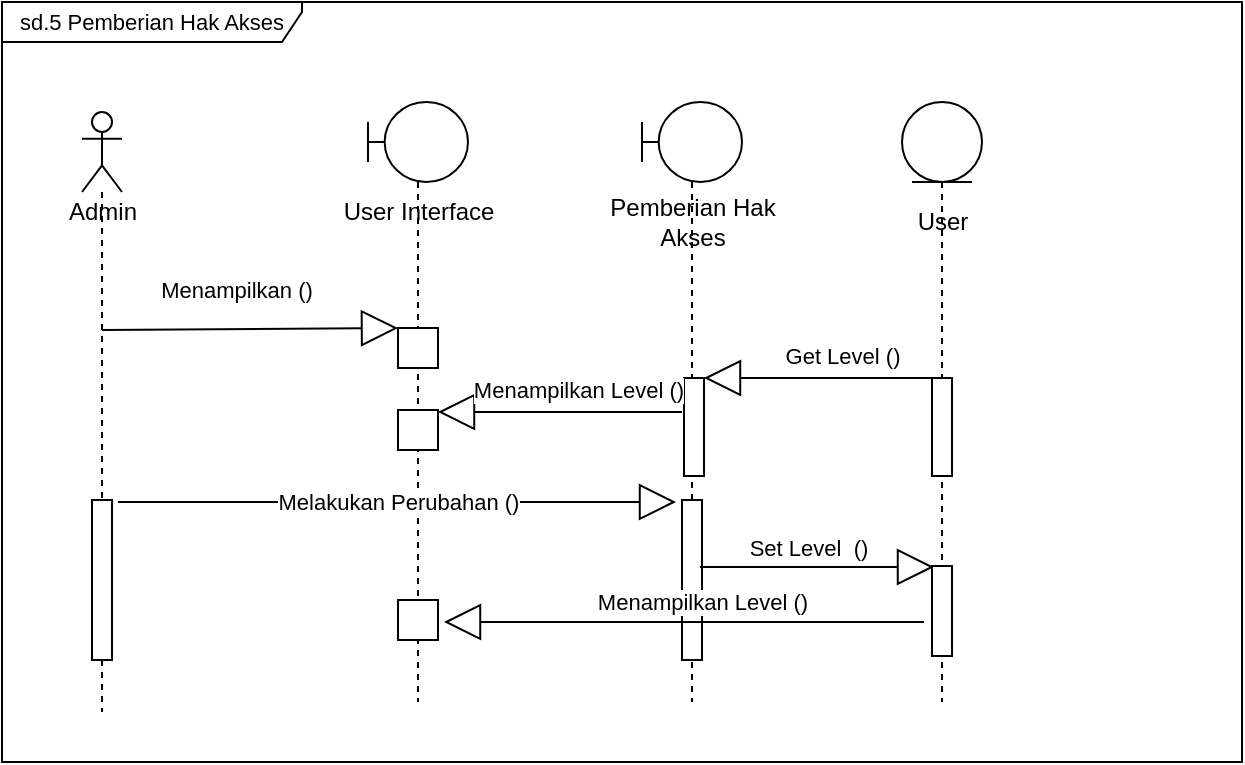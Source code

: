<mxfile version="21.3.7" type="github">
  <diagram name="Page-1" id="2YBvvXClWsGukQMizWep">
    <mxGraphModel dx="794" dy="374" grid="1" gridSize="10" guides="1" tooltips="1" connect="1" arrows="1" fold="1" page="1" pageScale="1" pageWidth="850" pageHeight="1100" math="0" shadow="0">
      <root>
        <mxCell id="0" />
        <mxCell id="1" parent="0" />
        <mxCell id="KBNsd-catB0haCi5iXZL-8" value="" style="shape=umlLifeline;perimeter=lifelinePerimeter;whiteSpace=wrap;html=1;container=1;dropTarget=0;collapsible=0;recursiveResize=0;outlineConnect=0;portConstraint=eastwest;newEdgeStyle={&quot;edgeStyle&quot;:&quot;elbowEdgeStyle&quot;,&quot;elbow&quot;:&quot;vertical&quot;,&quot;curved&quot;:0,&quot;rounded&quot;:0};participant=umlEntity;" vertex="1" parent="1">
          <mxGeometry x="460" y="120" width="40" height="300" as="geometry" />
        </mxCell>
        <mxCell id="KBNsd-catB0haCi5iXZL-36" value="" style="html=1;points=[];perimeter=orthogonalPerimeter;outlineConnect=0;targetShapes=umlLifeline;portConstraint=eastwest;newEdgeStyle={&quot;edgeStyle&quot;:&quot;elbowEdgeStyle&quot;,&quot;elbow&quot;:&quot;vertical&quot;,&quot;curved&quot;:0,&quot;rounded&quot;:0};" vertex="1" parent="KBNsd-catB0haCi5iXZL-8">
          <mxGeometry x="15" y="138" width="10" height="49" as="geometry" />
        </mxCell>
        <mxCell id="KBNsd-catB0haCi5iXZL-9" value="" style="shape=umlLifeline;perimeter=lifelinePerimeter;whiteSpace=wrap;html=1;container=1;dropTarget=0;collapsible=0;recursiveResize=0;outlineConnect=0;portConstraint=eastwest;newEdgeStyle={&quot;edgeStyle&quot;:&quot;elbowEdgeStyle&quot;,&quot;elbow&quot;:&quot;vertical&quot;,&quot;curved&quot;:0,&quot;rounded&quot;:0};participant=umlBoundary;" vertex="1" parent="1">
          <mxGeometry x="193" y="120" width="50" height="300" as="geometry" />
        </mxCell>
        <mxCell id="KBNsd-catB0haCi5iXZL-10" value="" style="shape=umlLifeline;perimeter=lifelinePerimeter;whiteSpace=wrap;html=1;container=1;dropTarget=0;collapsible=0;recursiveResize=0;outlineConnect=0;portConstraint=eastwest;newEdgeStyle={&quot;edgeStyle&quot;:&quot;elbowEdgeStyle&quot;,&quot;elbow&quot;:&quot;vertical&quot;,&quot;curved&quot;:0,&quot;rounded&quot;:0};participant=umlBoundary;" vertex="1" parent="1">
          <mxGeometry x="330" y="120" width="50" height="300" as="geometry" />
        </mxCell>
        <mxCell id="KBNsd-catB0haCi5iXZL-33" value="" style="html=1;points=[];perimeter=orthogonalPerimeter;outlineConnect=0;targetShapes=umlLifeline;portConstraint=eastwest;newEdgeStyle={&quot;edgeStyle&quot;:&quot;elbowEdgeStyle&quot;,&quot;elbow&quot;:&quot;vertical&quot;,&quot;curved&quot;:0,&quot;rounded&quot;:0};" vertex="1" parent="KBNsd-catB0haCi5iXZL-10">
          <mxGeometry x="21" y="138" width="10" height="49" as="geometry" />
        </mxCell>
        <mxCell id="KBNsd-catB0haCi5iXZL-38" value="" style="html=1;points=[];perimeter=orthogonalPerimeter;outlineConnect=0;targetShapes=umlLifeline;portConstraint=eastwest;newEdgeStyle={&quot;edgeStyle&quot;:&quot;elbowEdgeStyle&quot;,&quot;elbow&quot;:&quot;vertical&quot;,&quot;curved&quot;:0,&quot;rounded&quot;:0};" vertex="1" parent="KBNsd-catB0haCi5iXZL-10">
          <mxGeometry x="20" y="199" width="10" height="80" as="geometry" />
        </mxCell>
        <mxCell id="KBNsd-catB0haCi5iXZL-11" value="" style="shape=umlLifeline;perimeter=lifelinePerimeter;whiteSpace=wrap;html=1;container=1;dropTarget=0;collapsible=0;recursiveResize=0;outlineConnect=0;portConstraint=eastwest;newEdgeStyle={&quot;edgeStyle&quot;:&quot;elbowEdgeStyle&quot;,&quot;elbow&quot;:&quot;vertical&quot;,&quot;curved&quot;:0,&quot;rounded&quot;:0};participant=umlActor;" vertex="1" parent="1">
          <mxGeometry x="50" y="125" width="20" height="300" as="geometry" />
        </mxCell>
        <mxCell id="KBNsd-catB0haCi5iXZL-35" value="" style="html=1;points=[];perimeter=orthogonalPerimeter;outlineConnect=0;targetShapes=umlLifeline;portConstraint=eastwest;newEdgeStyle={&quot;edgeStyle&quot;:&quot;elbowEdgeStyle&quot;,&quot;elbow&quot;:&quot;vertical&quot;,&quot;curved&quot;:0,&quot;rounded&quot;:0};" vertex="1" parent="KBNsd-catB0haCi5iXZL-11">
          <mxGeometry x="5" y="194" width="10" height="80" as="geometry" />
        </mxCell>
        <mxCell id="KBNsd-catB0haCi5iXZL-15" value="Menampilkan ()" style="endArrow=block;endSize=16;endFill=0;html=1;rounded=0;entryX=0;entryY=0;entryDx=0;entryDy=0;" edge="1" parent="1" target="KBNsd-catB0haCi5iXZL-32">
          <mxGeometry x="-0.085" y="20" width="160" relative="1" as="geometry">
            <mxPoint x="60" y="234" as="sourcePoint" />
            <mxPoint x="213" y="234" as="targetPoint" />
            <mxPoint as="offset" />
          </mxGeometry>
        </mxCell>
        <mxCell id="KBNsd-catB0haCi5iXZL-16" value="Get Level ()" style="endArrow=block;endSize=16;endFill=0;html=1;rounded=0;" edge="1" parent="1">
          <mxGeometry x="-0.16" y="-11" width="160" relative="1" as="geometry">
            <mxPoint x="480" y="258" as="sourcePoint" />
            <mxPoint x="361" y="258" as="targetPoint" />
            <mxPoint as="offset" />
          </mxGeometry>
        </mxCell>
        <mxCell id="KBNsd-catB0haCi5iXZL-20" value="Menampilkan Level ()" style="endArrow=block;endSize=16;endFill=0;html=1;rounded=0;" edge="1" parent="1">
          <mxGeometry x="-0.151" y="-11" width="160" relative="1" as="geometry">
            <mxPoint x="350" y="275" as="sourcePoint" />
            <mxPoint x="228" y="275" as="targetPoint" />
            <mxPoint as="offset" />
          </mxGeometry>
        </mxCell>
        <mxCell id="KBNsd-catB0haCi5iXZL-21" value="" style="html=1;whiteSpace=wrap;" vertex="1" parent="1">
          <mxGeometry x="208" y="369" width="20" height="20" as="geometry" />
        </mxCell>
        <mxCell id="KBNsd-catB0haCi5iXZL-23" value="Set Level&amp;nbsp; ()" style="endArrow=block;endSize=16;endFill=0;html=1;rounded=0;" edge="1" parent="1">
          <mxGeometry x="-0.089" y="10" width="160" relative="1" as="geometry">
            <mxPoint x="359" y="352.5" as="sourcePoint" />
            <mxPoint x="476" y="352.5" as="targetPoint" />
            <mxPoint as="offset" />
          </mxGeometry>
        </mxCell>
        <mxCell id="KBNsd-catB0haCi5iXZL-25" value="Admin" style="text;html=1;align=center;verticalAlign=middle;resizable=0;points=[];autosize=1;strokeColor=none;fillColor=none;" vertex="1" parent="1">
          <mxGeometry x="30" y="160" width="60" height="30" as="geometry" />
        </mxCell>
        <mxCell id="KBNsd-catB0haCi5iXZL-26" value="User Interface" style="text;html=1;align=center;verticalAlign=middle;resizable=0;points=[];autosize=1;strokeColor=none;fillColor=none;" vertex="1" parent="1">
          <mxGeometry x="168" y="160" width="100" height="30" as="geometry" />
        </mxCell>
        <mxCell id="KBNsd-catB0haCi5iXZL-28" value="User" style="text;html=1;align=center;verticalAlign=middle;resizable=0;points=[];autosize=1;strokeColor=none;fillColor=none;" vertex="1" parent="1">
          <mxGeometry x="455" y="165" width="50" height="30" as="geometry" />
        </mxCell>
        <mxCell id="KBNsd-catB0haCi5iXZL-29" value="Pemberian Hak&lt;br style=&quot;border-color: var(--border-color);&quot;&gt;Akses" style="text;html=1;align=center;verticalAlign=middle;resizable=0;points=[];autosize=1;strokeColor=none;fillColor=none;" vertex="1" parent="1">
          <mxGeometry x="300" y="160" width="110" height="40" as="geometry" />
        </mxCell>
        <mxCell id="KBNsd-catB0haCi5iXZL-30" value="&lt;font style=&quot;font-size: 11px;&quot;&gt;sd.5 Pemberian Hak Akses&lt;/font&gt;" style="shape=umlFrame;whiteSpace=wrap;html=1;pointerEvents=0;width=150;height=20;" vertex="1" parent="1">
          <mxGeometry x="10" y="70" width="620" height="380" as="geometry" />
        </mxCell>
        <mxCell id="KBNsd-catB0haCi5iXZL-31" value="" style="html=1;whiteSpace=wrap;" vertex="1" parent="1">
          <mxGeometry x="208" y="274" width="20" height="20" as="geometry" />
        </mxCell>
        <mxCell id="KBNsd-catB0haCi5iXZL-32" value="" style="html=1;whiteSpace=wrap;" vertex="1" parent="1">
          <mxGeometry x="208" y="233" width="20" height="20" as="geometry" />
        </mxCell>
        <mxCell id="KBNsd-catB0haCi5iXZL-37" value="" style="html=1;points=[];perimeter=orthogonalPerimeter;outlineConnect=0;targetShapes=umlLifeline;portConstraint=eastwest;newEdgeStyle={&quot;edgeStyle&quot;:&quot;elbowEdgeStyle&quot;,&quot;elbow&quot;:&quot;vertical&quot;,&quot;curved&quot;:0,&quot;rounded&quot;:0};" vertex="1" parent="1">
          <mxGeometry x="475" y="352" width="10" height="45" as="geometry" />
        </mxCell>
        <mxCell id="KBNsd-catB0haCi5iXZL-40" value="Melakukan Perubahan ()" style="endArrow=block;endSize=16;endFill=0;html=1;rounded=0;" edge="1" parent="1">
          <mxGeometry width="160" relative="1" as="geometry">
            <mxPoint x="68" y="320" as="sourcePoint" />
            <mxPoint x="347" y="320" as="targetPoint" />
          </mxGeometry>
        </mxCell>
        <mxCell id="KBNsd-catB0haCi5iXZL-42" value="Menampilkan Level ()" style="endArrow=block;endSize=16;endFill=0;html=1;rounded=0;" edge="1" parent="1">
          <mxGeometry x="-0.075" y="-10" width="160" relative="1" as="geometry">
            <mxPoint x="471" y="380" as="sourcePoint" />
            <mxPoint x="231" y="380" as="targetPoint" />
            <mxPoint as="offset" />
          </mxGeometry>
        </mxCell>
      </root>
    </mxGraphModel>
  </diagram>
</mxfile>
